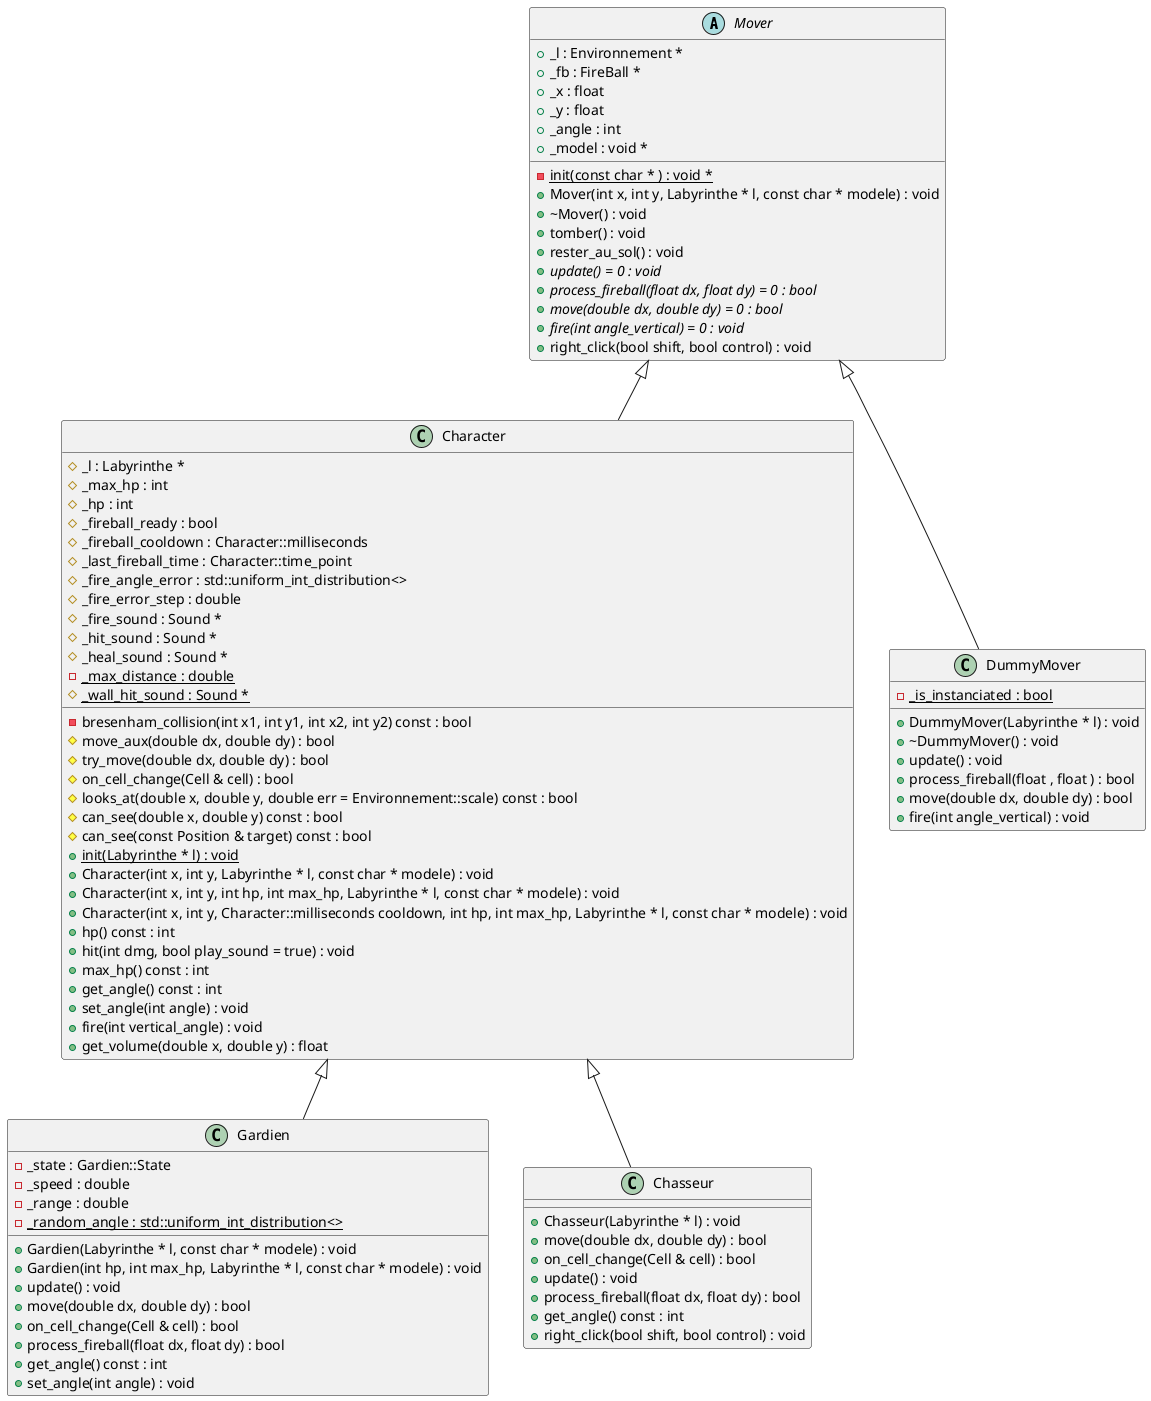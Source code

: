 @startuml
abstract "Mover" as C_0000271278170332191289
abstract C_0000271278170332191289 {
{static} -init(const char * ) : void *
+Mover(int x, int y, Labyrinthe * l, const char * modele) : void
+~Mover() : void
+tomber() : void
+rester_au_sol() : void
{abstract} +update() = 0 : void
{abstract} +process_fireball(float dx, float dy) = 0 : bool
{abstract} +move(double dx, double dy) = 0 : bool
{abstract} +fire(int angle_vertical) = 0 : void
+right_click(bool shift, bool control) : void
+_l : Environnement *
+_fb : FireBall *
+_x : float
+_y : float
+_angle : int
+_model : void *
}
class "Character" as C_0001651132542626895657
class C_0001651132542626895657 {
-bresenham_collision(int x1, int y1, int x2, int y2) const : bool
#move_aux(double dx, double dy) : bool
#try_move(double dx, double dy) : bool
#on_cell_change(Cell & cell) : bool
#looks_at(double x, double y, double err = Environnement::scale) const : bool
#can_see(double x, double y) const : bool
#can_see(const Position & target) const : bool
{static} +init(Labyrinthe * l) : void
+Character(int x, int y, Labyrinthe * l, const char * modele) : void
+Character(int x, int y, int hp, int max_hp, Labyrinthe * l, const char * modele) : void
+Character(int x, int y, Character::milliseconds cooldown, int hp, int max_hp, Labyrinthe * l, const char * modele) : void
+hp() const : int
+hit(int dmg, bool play_sound = true) : void
+max_hp() const : int
+get_angle() const : int
+set_angle(int angle) : void
+fire(int vertical_angle) : void
+get_volume(double x, double y) : float
#_l : Labyrinthe *
#_max_hp : int
#_hp : int
#_fireball_ready : bool
#_fireball_cooldown : Character::milliseconds
#_last_fireball_time : Character::time_point
#_fire_angle_error : std::uniform_int_distribution<>
#_fire_error_step : double
#_fire_sound : Sound *
#_hit_sound : Sound *
#_heal_sound : Sound *
{static} -_max_distance : double
{static} #_wall_hit_sound : Sound *
}
class "Gardien" as C_0001224198675948223321
class C_0001224198675948223321 {
+Gardien(Labyrinthe * l, const char * modele) : void
+Gardien(int hp, int max_hp, Labyrinthe * l, const char * modele) : void
+update() : void
+move(double dx, double dy) : bool
+on_cell_change(Cell & cell) : bool
+process_fireball(float dx, float dy) : bool
+get_angle() const : int
+set_angle(int angle) : void
-_state : Gardien::State
-_speed : double
-_range : double
{static} -_random_angle : std::uniform_int_distribution<>
}
class "Chasseur" as C_0001814787268382861053
class C_0001814787268382861053 {
+Chasseur(Labyrinthe * l) : void
+move(double dx, double dy) : bool
+on_cell_change(Cell & cell) : bool
+update() : void
+process_fireball(float dx, float dy) : bool
+get_angle() const : int
+right_click(bool shift, bool control) : void
}
class "DummyMover" as C_0001372549048354737909
class C_0001372549048354737909 {
+DummyMover(Labyrinthe * l) : void
+~DummyMover() : void
+update() : void
+process_fireball(float , float ) : bool
+move(double dx, double dy) : bool
+fire(int angle_vertical) : void
{static} -_is_instanciated : bool
}
C_0000271278170332191289 <|-- C_0001651132542626895657
C_0001651132542626895657 <|-- C_0001224198675948223321
C_0001651132542626895657 <|-- C_0001814787268382861053
C_0000271278170332191289 <|-- C_0001372549048354737909
@enduml
